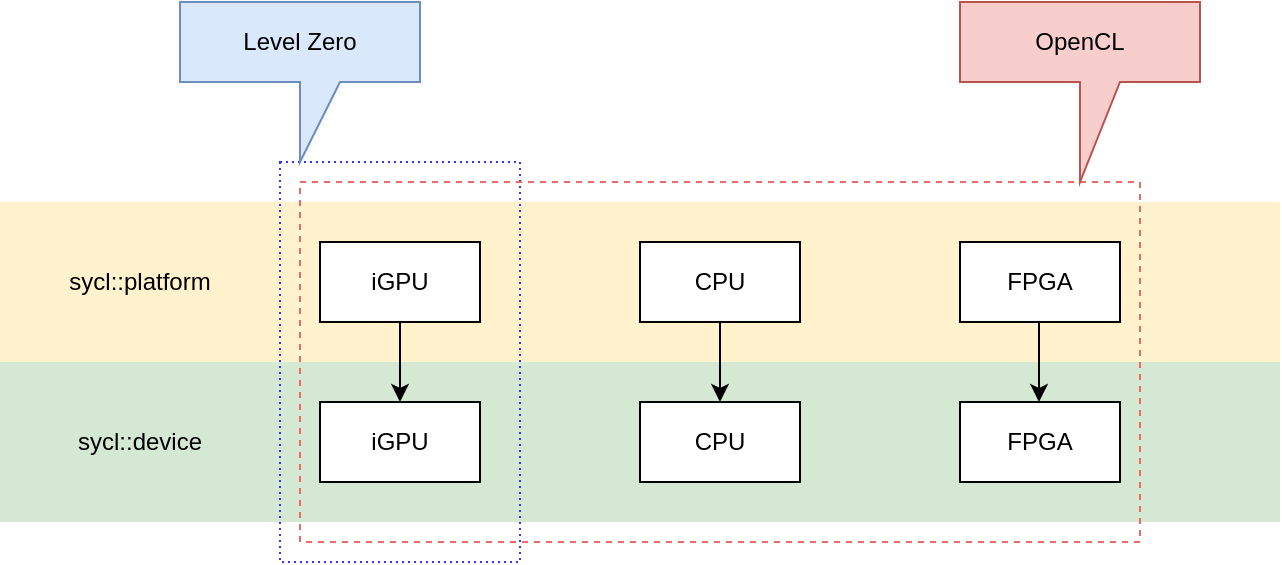 <mxfile version="22.1.21" type="github">
  <diagram name="第 1 页" id="zV3mKHH8dpu4-d2iBxgd">
    <mxGraphModel dx="1979" dy="1143" grid="1" gridSize="10" guides="1" tooltips="1" connect="1" arrows="1" fold="1" page="1" pageScale="1" pageWidth="827" pageHeight="1169" background="#ffffff" math="0" shadow="0">
      <root>
        <mxCell id="0" />
        <mxCell id="1" parent="0" />
        <mxCell id="JKjWgo1frOEFEz3HGC9Y-20" value="" style="rounded=0;whiteSpace=wrap;html=1;dashed=1;fillColor=#d5e8d4;strokeColor=none;" vertex="1" parent="1">
          <mxGeometry y="340" width="640" height="80" as="geometry" />
        </mxCell>
        <mxCell id="JKjWgo1frOEFEz3HGC9Y-18" value="" style="rounded=0;whiteSpace=wrap;html=1;dashed=1;fillColor=#fff2cc;strokeColor=none;" vertex="1" parent="1">
          <mxGeometry y="260" width="640" height="80" as="geometry" />
        </mxCell>
        <mxCell id="JKjWgo1frOEFEz3HGC9Y-1" value="iGPU" style="rounded=0;whiteSpace=wrap;html=1;" vertex="1" parent="1">
          <mxGeometry x="160" y="280" width="80" height="40" as="geometry" />
        </mxCell>
        <mxCell id="JKjWgo1frOEFEz3HGC9Y-2" value="CPU" style="rounded=0;whiteSpace=wrap;html=1;" vertex="1" parent="1">
          <mxGeometry x="320" y="280" width="80" height="40" as="geometry" />
        </mxCell>
        <mxCell id="JKjWgo1frOEFEz3HGC9Y-3" value="FPGA" style="rounded=0;whiteSpace=wrap;html=1;" vertex="1" parent="1">
          <mxGeometry x="480" y="280" width="80" height="40" as="geometry" />
        </mxCell>
        <mxCell id="JKjWgo1frOEFEz3HGC9Y-4" value="iGPU" style="rounded=0;whiteSpace=wrap;html=1;" vertex="1" parent="1">
          <mxGeometry x="160" y="360" width="80" height="40" as="geometry" />
        </mxCell>
        <mxCell id="JKjWgo1frOEFEz3HGC9Y-5" value="CPU" style="rounded=0;whiteSpace=wrap;html=1;" vertex="1" parent="1">
          <mxGeometry x="320" y="360" width="80" height="40" as="geometry" />
        </mxCell>
        <mxCell id="JKjWgo1frOEFEz3HGC9Y-6" value="FPGA" style="rounded=0;whiteSpace=wrap;html=1;" vertex="1" parent="1">
          <mxGeometry x="480" y="360" width="80" height="40" as="geometry" />
        </mxCell>
        <mxCell id="JKjWgo1frOEFEz3HGC9Y-12" value="" style="endArrow=classic;html=1;rounded=0;exitX=0.5;exitY=1;exitDx=0;exitDy=0;" edge="1" parent="1" source="JKjWgo1frOEFEz3HGC9Y-1">
          <mxGeometry width="50" height="50" relative="1" as="geometry">
            <mxPoint x="200" y="550" as="sourcePoint" />
            <mxPoint x="200" y="360" as="targetPoint" />
          </mxGeometry>
        </mxCell>
        <mxCell id="JKjWgo1frOEFEz3HGC9Y-13" value="" style="endArrow=classic;html=1;rounded=0;exitX=0.5;exitY=1;exitDx=0;exitDy=0;" edge="1" parent="1" source="JKjWgo1frOEFEz3HGC9Y-2" target="JKjWgo1frOEFEz3HGC9Y-5">
          <mxGeometry width="50" height="50" relative="1" as="geometry">
            <mxPoint x="350" y="530" as="sourcePoint" />
            <mxPoint x="400" y="480" as="targetPoint" />
          </mxGeometry>
        </mxCell>
        <mxCell id="JKjWgo1frOEFEz3HGC9Y-14" value="" style="endArrow=classic;html=1;rounded=0;exitX=0.5;exitY=1;exitDx=0;exitDy=0;" edge="1" parent="1">
          <mxGeometry width="50" height="50" relative="1" as="geometry">
            <mxPoint x="519.5" y="320" as="sourcePoint" />
            <mxPoint x="519.5" y="360" as="targetPoint" />
          </mxGeometry>
        </mxCell>
        <mxCell id="JKjWgo1frOEFEz3HGC9Y-15" value="sycl::device" style="text;html=1;strokeColor=none;fillColor=none;align=center;verticalAlign=middle;whiteSpace=wrap;rounded=0;" vertex="1" parent="1">
          <mxGeometry x="30" y="365" width="80" height="30" as="geometry" />
        </mxCell>
        <mxCell id="JKjWgo1frOEFEz3HGC9Y-16" value="sycl::platform" style="text;html=1;strokeColor=none;fillColor=none;align=center;verticalAlign=middle;whiteSpace=wrap;rounded=0;" vertex="1" parent="1">
          <mxGeometry x="30" y="285" width="80" height="30" as="geometry" />
        </mxCell>
        <mxCell id="JKjWgo1frOEFEz3HGC9Y-21" value="" style="rounded=0;whiteSpace=wrap;html=1;fillColor=none;glass=0;shadow=0;dashed=1;dashPattern=1 2;strokeColor=#3333FF;" vertex="1" parent="1">
          <mxGeometry x="140" y="240" width="120" height="200" as="geometry" />
        </mxCell>
        <mxCell id="JKjWgo1frOEFEz3HGC9Y-22" value="" style="rounded=0;whiteSpace=wrap;html=1;fillColor=none;dashed=1;shadow=0;strokeColor=#EA6B66;" vertex="1" parent="1">
          <mxGeometry x="150" y="250" width="420" height="180" as="geometry" />
        </mxCell>
        <mxCell id="JKjWgo1frOEFEz3HGC9Y-23" value="OpenCL" style="shape=callout;whiteSpace=wrap;html=1;perimeter=calloutPerimeter;position2=0.5;size=50;position=0.5;fillColor=#f8cecc;strokeColor=#b85450;" vertex="1" parent="1">
          <mxGeometry x="480" y="160" width="120" height="90" as="geometry" />
        </mxCell>
        <mxCell id="JKjWgo1frOEFEz3HGC9Y-24" value="Level Zero" style="shape=callout;whiteSpace=wrap;html=1;perimeter=calloutPerimeter;size=40;position=0.5;fillColor=#dae8fc;strokeColor=#6c8ebf;" vertex="1" parent="1">
          <mxGeometry x="90" y="160" width="120" height="80" as="geometry" />
        </mxCell>
      </root>
    </mxGraphModel>
  </diagram>
</mxfile>
